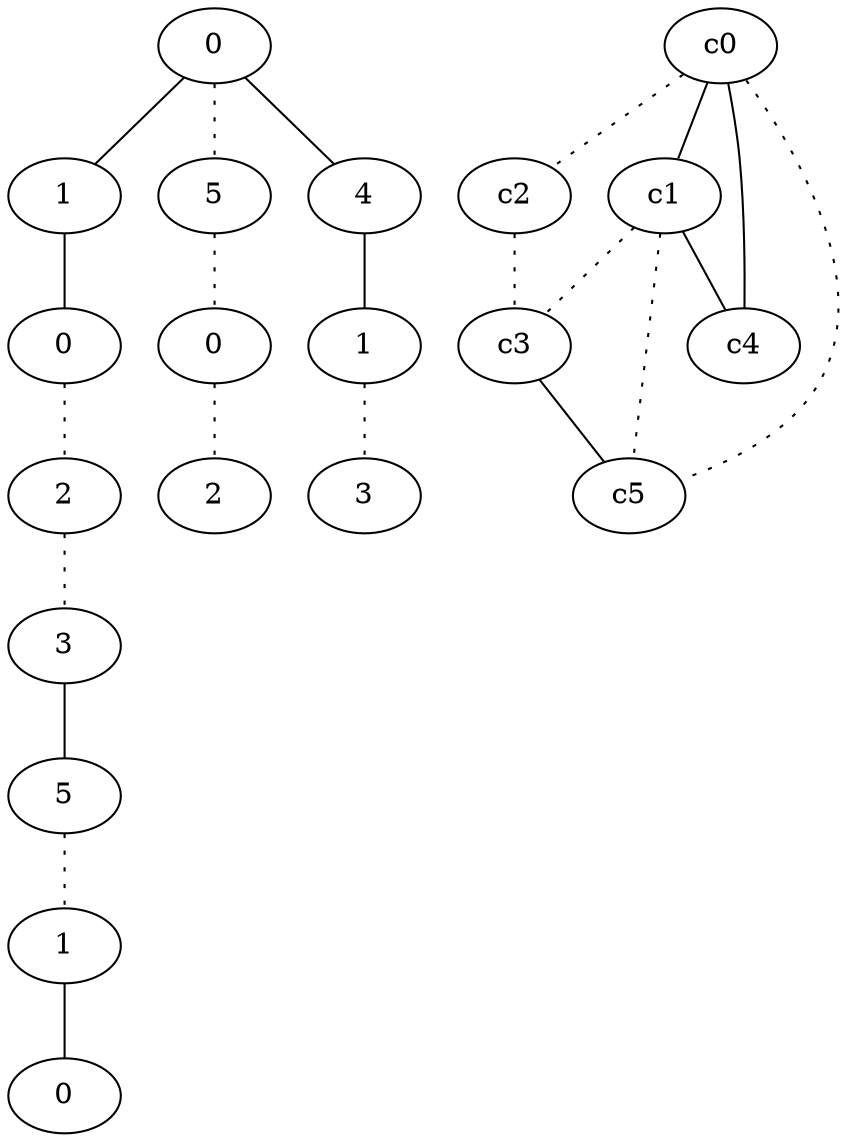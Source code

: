 graph {
a0[label=0];
a1[label=1];
a2[label=0];
a3[label=2];
a4[label=3];
a5[label=5];
a6[label=1];
a7[label=0];
a8[label=5];
a9[label=0];
a10[label=2];
a11[label=4];
a12[label=1];
a13[label=3];
a0 -- a1;
a0 -- a8 [style=dotted];
a0 -- a11;
a1 -- a2;
a2 -- a3 [style=dotted];
a3 -- a4 [style=dotted];
a4 -- a5;
a5 -- a6 [style=dotted];
a6 -- a7;
a8 -- a9 [style=dotted];
a9 -- a10 [style=dotted];
a11 -- a12;
a12 -- a13 [style=dotted];
c0 -- c1;
c0 -- c2 [style=dotted];
c0 -- c4;
c0 -- c5 [style=dotted];
c1 -- c3 [style=dotted];
c1 -- c4;
c1 -- c5 [style=dotted];
c2 -- c3 [style=dotted];
c3 -- c5;
}
